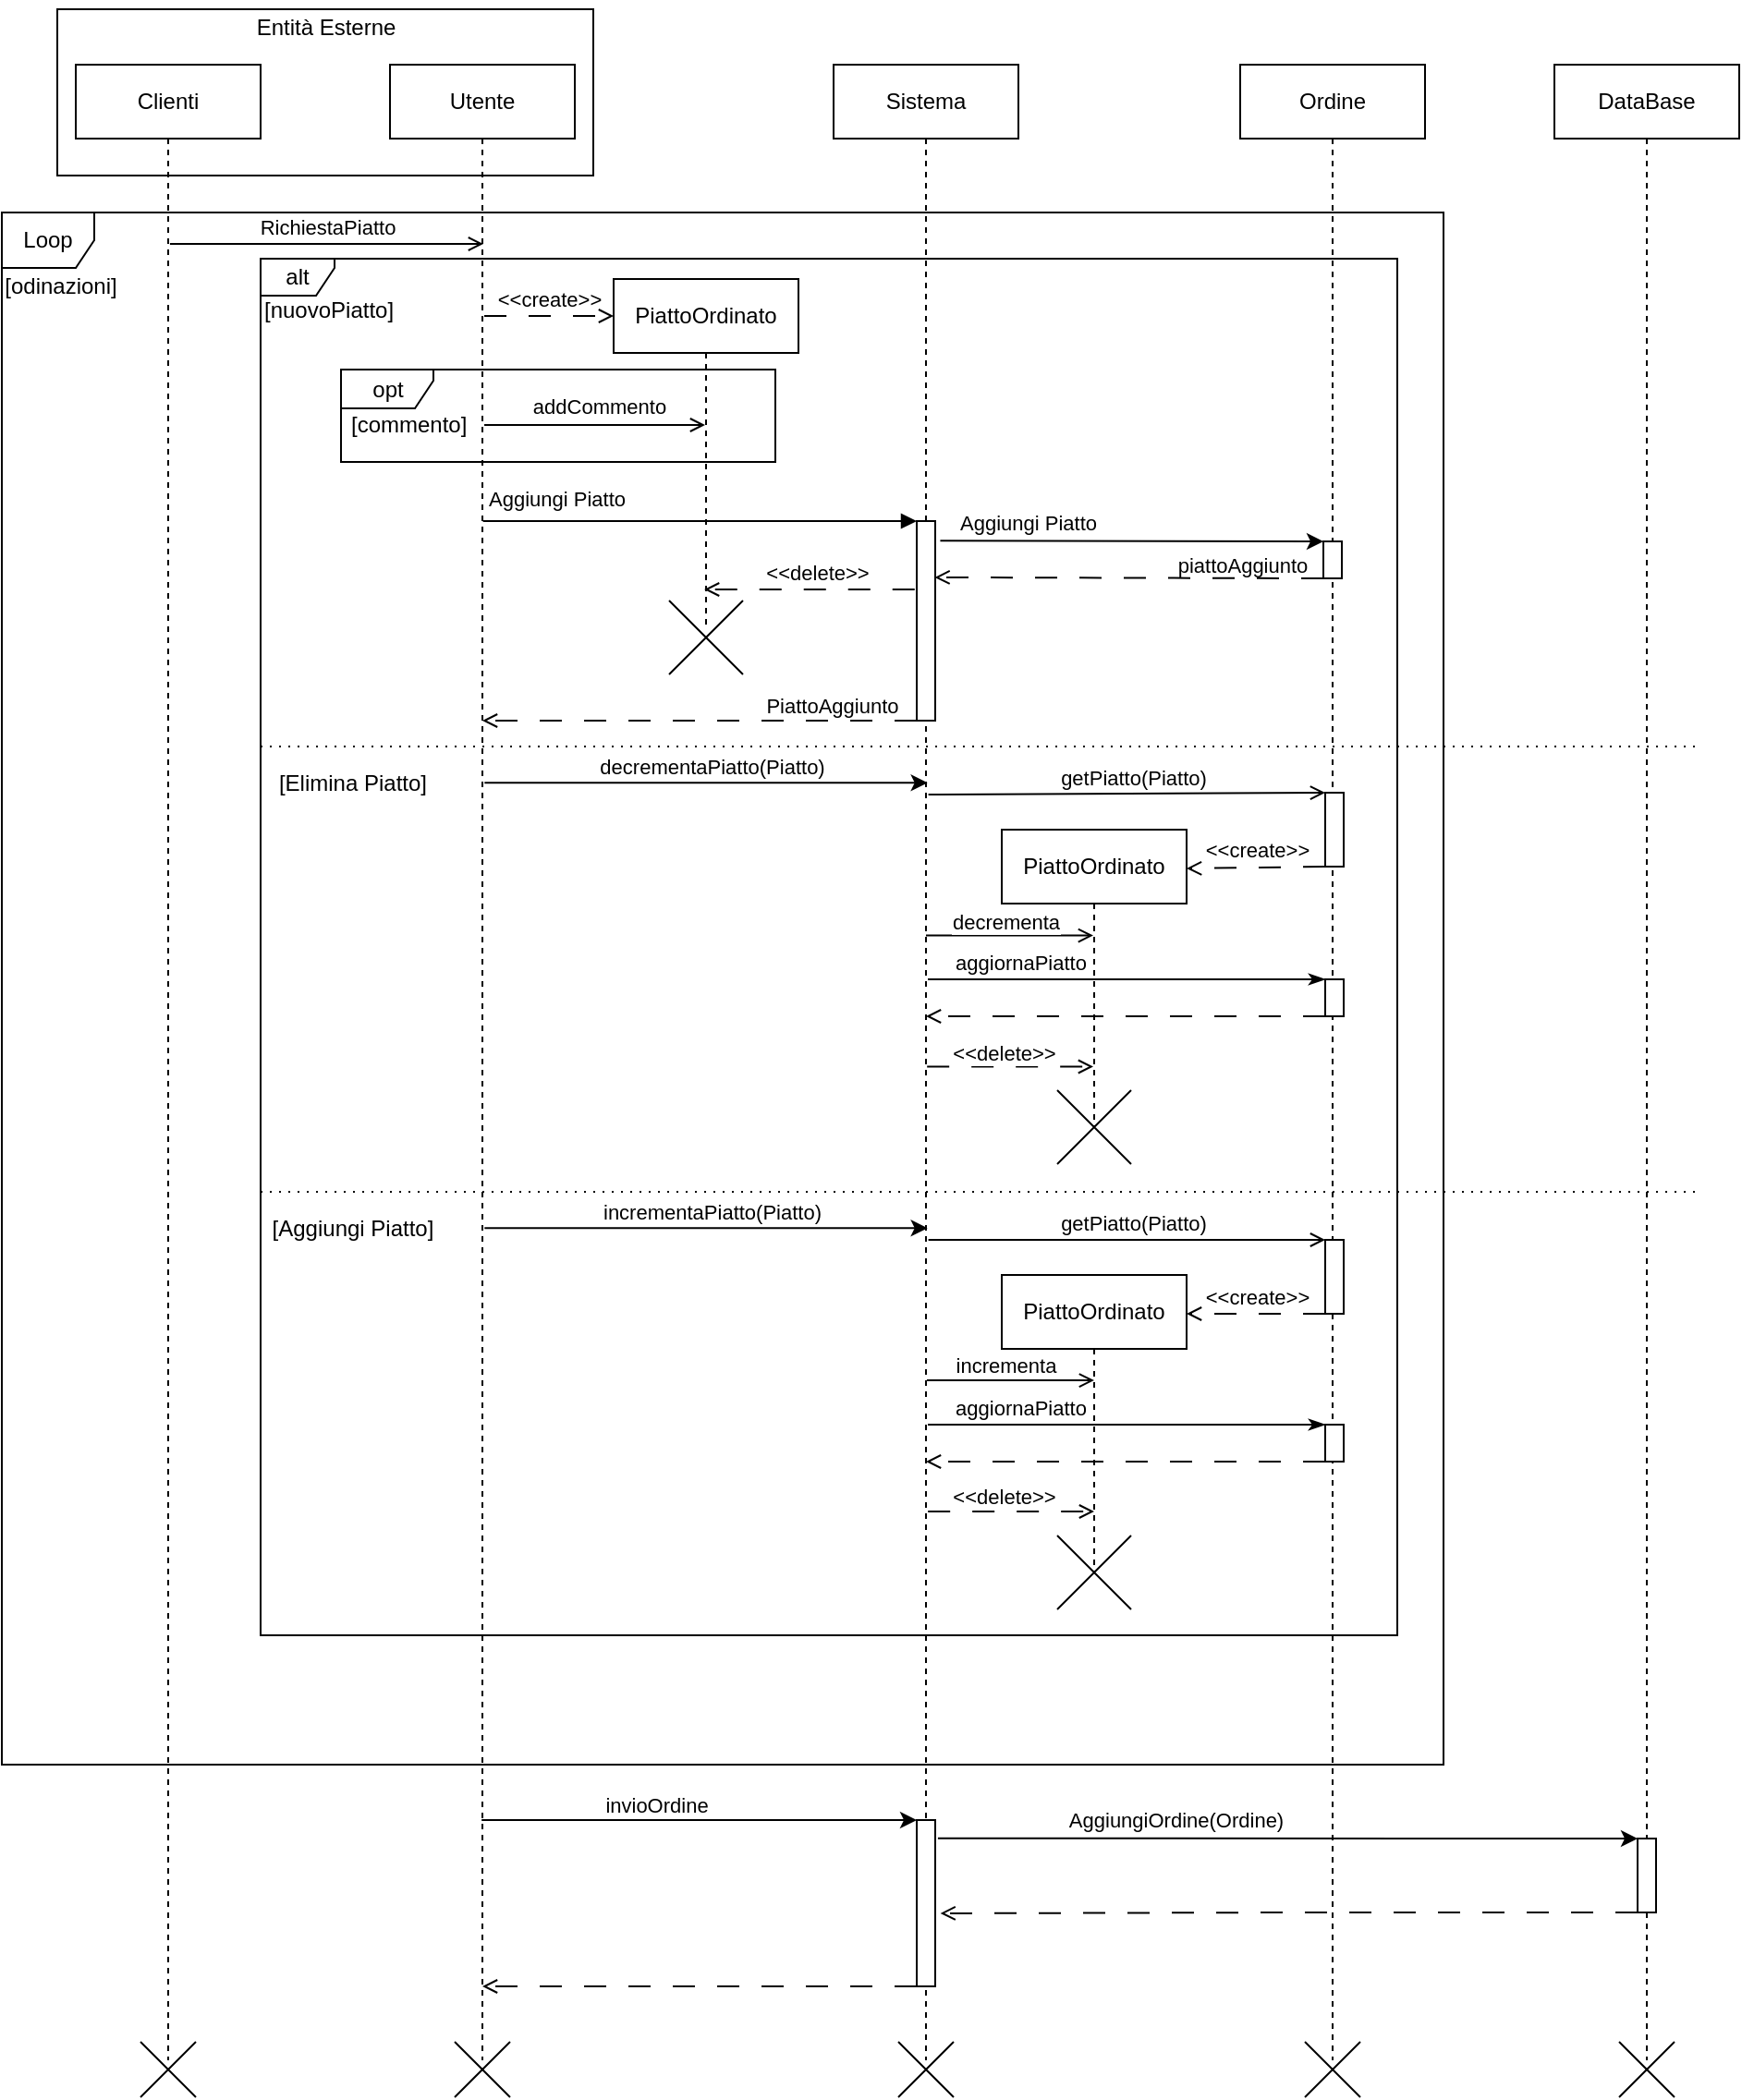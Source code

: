 <mxfile version="22.0.2" type="device">
  <diagram name="Ordinazione" id="qI2EQgOO5cWlkfOY1SX8">
    <mxGraphModel dx="2100" dy="2411" grid="1" gridSize="10" guides="1" tooltips="1" connect="1" arrows="1" fold="1" page="1" pageScale="1" pageWidth="827" pageHeight="1169" math="0" shadow="0">
      <root>
        <mxCell id="0" />
        <mxCell id="1" parent="0" />
        <mxCell id="PLKHQHZjEsJPy4QAIECw-188" value="" style="rounded=0;whiteSpace=wrap;html=1;" vertex="1" parent="1">
          <mxGeometry x="70" y="-1150" width="290" height="90" as="geometry" />
        </mxCell>
        <mxCell id="APTU7P403he37gXdl8DP-2" value="Ordine" style="shape=umlLifeline;perimeter=lifelinePerimeter;whiteSpace=wrap;html=1;container=1;dropTarget=0;collapsible=0;recursiveResize=0;outlineConnect=0;portConstraint=eastwest;newEdgeStyle={&quot;edgeStyle&quot;:&quot;elbowEdgeStyle&quot;,&quot;elbow&quot;:&quot;vertical&quot;,&quot;curved&quot;:0,&quot;rounded&quot;:0};" parent="1" vertex="1">
          <mxGeometry x="710" y="-1120" width="100" height="1080" as="geometry" />
        </mxCell>
        <mxCell id="PLKHQHZjEsJPy4QAIECw-101" value="Sistema" style="shape=umlLifeline;perimeter=lifelinePerimeter;whiteSpace=wrap;html=1;container=1;dropTarget=0;collapsible=0;recursiveResize=0;outlineConnect=0;portConstraint=eastwest;newEdgeStyle={&quot;edgeStyle&quot;:&quot;elbowEdgeStyle&quot;,&quot;elbow&quot;:&quot;vertical&quot;,&quot;curved&quot;:0,&quot;rounded&quot;:0};" vertex="1" parent="1">
          <mxGeometry x="490" y="-1120" width="100" height="1080" as="geometry" />
        </mxCell>
        <mxCell id="APTU7P403he37gXdl8DP-1" value="Utente" style="shape=umlLifeline;perimeter=lifelinePerimeter;whiteSpace=wrap;html=1;container=1;dropTarget=0;collapsible=0;recursiveResize=0;outlineConnect=0;portConstraint=eastwest;newEdgeStyle={&quot;edgeStyle&quot;:&quot;elbowEdgeStyle&quot;,&quot;elbow&quot;:&quot;vertical&quot;,&quot;curved&quot;:0,&quot;rounded&quot;:0};" parent="1" vertex="1">
          <mxGeometry x="250" y="-1120" width="100" height="1080" as="geometry" />
        </mxCell>
        <mxCell id="APTU7P403he37gXdl8DP-3" value="DataBase" style="shape=umlLifeline;perimeter=lifelinePerimeter;whiteSpace=wrap;html=1;container=1;dropTarget=0;collapsible=0;recursiveResize=0;outlineConnect=0;portConstraint=eastwest;newEdgeStyle={&quot;edgeStyle&quot;:&quot;elbowEdgeStyle&quot;,&quot;elbow&quot;:&quot;vertical&quot;,&quot;curved&quot;:0,&quot;rounded&quot;:0};" parent="1" vertex="1">
          <mxGeometry x="880" y="-1120" width="100" height="1080" as="geometry" />
        </mxCell>
        <mxCell id="PLKHQHZjEsJPy4QAIECw-1" value="Clienti" style="shape=umlLifeline;perimeter=lifelinePerimeter;whiteSpace=wrap;html=1;container=1;dropTarget=0;collapsible=0;recursiveResize=0;outlineConnect=0;portConstraint=eastwest;newEdgeStyle={&quot;edgeStyle&quot;:&quot;elbowEdgeStyle&quot;,&quot;elbow&quot;:&quot;vertical&quot;,&quot;curved&quot;:0,&quot;rounded&quot;:0};" vertex="1" parent="1">
          <mxGeometry x="80" y="-1120" width="100" height="1080" as="geometry" />
        </mxCell>
        <mxCell id="PLKHQHZjEsJPy4QAIECw-2" value="Loop" style="shape=umlFrame;whiteSpace=wrap;html=1;pointerEvents=0;recursiveResize=0;container=1;collapsible=0;width=50;" vertex="1" parent="1">
          <mxGeometry x="40" y="-1040" width="780" height="840" as="geometry" />
        </mxCell>
        <mxCell id="PLKHQHZjEsJPy4QAIECw-6" value="alt" style="shape=umlFrame;whiteSpace=wrap;html=1;pointerEvents=0;recursiveResize=0;container=1;collapsible=0;width=40;height=20;" vertex="1" parent="PLKHQHZjEsJPy4QAIECw-2">
          <mxGeometry x="140" y="25" width="615" height="745" as="geometry" />
        </mxCell>
        <mxCell id="PLKHQHZjEsJPy4QAIECw-7" value="[nuovoPiatto]" style="text;html=1;" vertex="1" parent="PLKHQHZjEsJPy4QAIECw-6">
          <mxGeometry width="100" height="20" relative="1" as="geometry">
            <mxPoint y="14" as="offset" />
          </mxGeometry>
        </mxCell>
        <mxCell id="PLKHQHZjEsJPy4QAIECw-8" value="" style="line;strokeWidth=1;dashed=1;labelPosition=center;verticalLabelPosition=bottom;align=left;verticalAlign=top;spacingLeft=20;spacingTop=15;html=1;whiteSpace=wrap;dashPattern=1 4;" vertex="1" parent="PLKHQHZjEsJPy4QAIECw-6">
          <mxGeometry y="259" width="780" height="10" as="geometry" />
        </mxCell>
        <mxCell id="PLKHQHZjEsJPy4QAIECw-10" value="PiattoOrdinato" style="shape=umlLifeline;perimeter=lifelinePerimeter;whiteSpace=wrap;html=1;container=1;dropTarget=0;collapsible=0;recursiveResize=0;outlineConnect=0;portConstraint=eastwest;newEdgeStyle={&quot;edgeStyle&quot;:&quot;elbowEdgeStyle&quot;,&quot;elbow&quot;:&quot;vertical&quot;,&quot;curved&quot;:0,&quot;rounded&quot;:0};" vertex="1" parent="PLKHQHZjEsJPy4QAIECw-6">
          <mxGeometry x="191" y="11" width="100" height="189" as="geometry" />
        </mxCell>
        <mxCell id="PLKHQHZjEsJPy4QAIECw-18" value="&amp;lt;&amp;lt;create&amp;gt;&amp;gt;" style="html=1;verticalAlign=bottom;labelBackgroundColor=none;endArrow=open;endFill=0;dashed=1;rounded=0;dashPattern=12 12;" edge="1" parent="PLKHQHZjEsJPy4QAIECw-6">
          <mxGeometry width="160" relative="1" as="geometry">
            <mxPoint x="121" y="31" as="sourcePoint" />
            <mxPoint x="191.0" y="31" as="targetPoint" />
          </mxGeometry>
        </mxCell>
        <mxCell id="PLKHQHZjEsJPy4QAIECw-20" value="" style="html=1;verticalAlign=bottom;labelBackgroundColor=none;endArrow=block;endFill=1;rounded=0;entryX=0;entryY=0;entryDx=0;entryDy=0;" edge="1" parent="PLKHQHZjEsJPy4QAIECw-6" target="PLKHQHZjEsJPy4QAIECw-182">
          <mxGeometry width="160" relative="1" as="geometry">
            <mxPoint x="120.324" y="142" as="sourcePoint" />
            <mxPoint x="360" y="142" as="targetPoint" />
          </mxGeometry>
        </mxCell>
        <mxCell id="PLKHQHZjEsJPy4QAIECw-21" value="Aggiungi Piatto" style="edgeLabel;html=1;align=center;verticalAlign=middle;resizable=0;points=[];" vertex="1" connectable="0" parent="PLKHQHZjEsJPy4QAIECw-20">
          <mxGeometry x="-0.14" y="-1" relative="1" as="geometry">
            <mxPoint x="-62" y="-13" as="offset" />
          </mxGeometry>
        </mxCell>
        <mxCell id="PLKHQHZjEsJPy4QAIECw-24" value="[Elimina Piatto]" style="text;strokeColor=none;align=center;fillColor=none;html=1;verticalAlign=middle;whiteSpace=wrap;rounded=0;" vertex="1" parent="PLKHQHZjEsJPy4QAIECw-6">
          <mxGeometry x="-30" y="269" width="160" height="30" as="geometry" />
        </mxCell>
        <mxCell id="PLKHQHZjEsJPy4QAIECw-25" value="PiattoOrdinato" style="shape=umlLifeline;perimeter=lifelinePerimeter;whiteSpace=wrap;html=1;container=1;dropTarget=0;collapsible=0;recursiveResize=0;outlineConnect=0;portConstraint=eastwest;newEdgeStyle={&quot;edgeStyle&quot;:&quot;elbowEdgeStyle&quot;,&quot;elbow&quot;:&quot;vertical&quot;,&quot;curved&quot;:0,&quot;rounded&quot;:0};" vertex="1" parent="PLKHQHZjEsJPy4QAIECw-6">
          <mxGeometry x="401" y="309" width="100" height="161" as="geometry" />
        </mxCell>
        <mxCell id="PLKHQHZjEsJPy4QAIECw-30" value="" style="endArrow=classic;html=1;rounded=0;" edge="1" parent="PLKHQHZjEsJPy4QAIECw-6">
          <mxGeometry width="50" height="50" relative="1" as="geometry">
            <mxPoint x="121.15" y="283.66" as="sourcePoint" />
            <mxPoint x="360.84" y="283.66" as="targetPoint" />
          </mxGeometry>
        </mxCell>
        <mxCell id="PLKHQHZjEsJPy4QAIECw-31" value="decrementaPiatto(Piatto)" style="edgeLabel;html=1;align=center;verticalAlign=middle;resizable=0;points=[];" vertex="1" connectable="0" parent="PLKHQHZjEsJPy4QAIECw-30">
          <mxGeometry x="0.061" relative="1" as="geometry">
            <mxPoint x="-4" y="-9" as="offset" />
          </mxGeometry>
        </mxCell>
        <mxCell id="PLKHQHZjEsJPy4QAIECw-53" value="" style="endArrow=open;html=1;rounded=0;endFill=0;" edge="1" parent="PLKHQHZjEsJPy4QAIECw-6">
          <mxGeometry width="50" height="50" relative="1" as="geometry">
            <mxPoint x="121.012" y="90" as="sourcePoint" />
            <mxPoint x="240.5" y="90" as="targetPoint" />
          </mxGeometry>
        </mxCell>
        <mxCell id="PLKHQHZjEsJPy4QAIECw-61" value="addCommento" style="edgeLabel;html=1;align=center;verticalAlign=middle;resizable=0;points=[];" vertex="1" connectable="0" parent="PLKHQHZjEsJPy4QAIECw-53">
          <mxGeometry x="0.05" y="-1" relative="1" as="geometry">
            <mxPoint x="-1" y="-11" as="offset" />
          </mxGeometry>
        </mxCell>
        <mxCell id="PLKHQHZjEsJPy4QAIECw-58" value="opt" style="shape=umlFrame;whiteSpace=wrap;html=1;pointerEvents=0;recursiveResize=0;container=1;collapsible=0;width=50;height=21;" vertex="1" parent="PLKHQHZjEsJPy4QAIECw-6">
          <mxGeometry x="43.5" y="60" width="235" height="50" as="geometry" />
        </mxCell>
        <mxCell id="PLKHQHZjEsJPy4QAIECw-59" value="[commento]" style="text;html=1;" vertex="1" parent="PLKHQHZjEsJPy4QAIECw-58">
          <mxGeometry width="100" height="20" relative="1" as="geometry">
            <mxPoint x="3" y="16" as="offset" />
          </mxGeometry>
        </mxCell>
        <mxCell id="PLKHQHZjEsJPy4QAIECw-11" value="" style="shape=umlDestroy;dashed=0;targetShapes=umlLifeline;" vertex="1" parent="PLKHQHZjEsJPy4QAIECw-6">
          <mxGeometry x="221" y="185" width="40" height="40" as="geometry" />
        </mxCell>
        <mxCell id="PLKHQHZjEsJPy4QAIECw-110" value="" style="endArrow=open;html=1;rounded=0;entryX=0;entryY=0;entryDx=0;entryDy=0;endFill=0;" edge="1" parent="PLKHQHZjEsJPy4QAIECw-6" target="PLKHQHZjEsJPy4QAIECw-113">
          <mxGeometry width="50" height="50" relative="1" as="geometry">
            <mxPoint x="361.31" y="290.0" as="sourcePoint" />
            <mxPoint x="561" y="290" as="targetPoint" />
          </mxGeometry>
        </mxCell>
        <mxCell id="PLKHQHZjEsJPy4QAIECw-111" value="getPiatto(Piatto)" style="edgeLabel;html=1;align=center;verticalAlign=middle;resizable=0;points=[];" vertex="1" connectable="0" parent="PLKHQHZjEsJPy4QAIECw-110">
          <mxGeometry x="0.061" relative="1" as="geometry">
            <mxPoint x="-4" y="-9" as="offset" />
          </mxGeometry>
        </mxCell>
        <mxCell id="PLKHQHZjEsJPy4QAIECw-112" value="&amp;lt;&amp;lt;create&amp;gt;&amp;gt;" style="html=1;verticalAlign=bottom;labelBackgroundColor=none;endArrow=open;endFill=0;dashed=1;rounded=0;dashPattern=12 12;exitX=0;exitY=1;exitDx=0;exitDy=0;" edge="1" parent="PLKHQHZjEsJPy4QAIECw-6" source="PLKHQHZjEsJPy4QAIECw-113">
          <mxGeometry width="160" relative="1" as="geometry">
            <mxPoint x="606.59" y="330" as="sourcePoint" />
            <mxPoint x="501.002" y="330" as="targetPoint" />
          </mxGeometry>
        </mxCell>
        <mxCell id="PLKHQHZjEsJPy4QAIECw-119" value="" style="endArrow=classicThin;html=1;rounded=0;entryX=0;entryY=0;entryDx=0;entryDy=0;endFill=1;" edge="1" parent="PLKHQHZjEsJPy4QAIECw-6" target="PLKHQHZjEsJPy4QAIECw-121">
          <mxGeometry width="50" height="50" relative="1" as="geometry">
            <mxPoint x="361.0" y="390.0" as="sourcePoint" />
            <mxPoint x="575.69" y="390" as="targetPoint" />
          </mxGeometry>
        </mxCell>
        <mxCell id="PLKHQHZjEsJPy4QAIECw-120" value="aggiornaPiatto" style="edgeLabel;html=1;align=center;verticalAlign=middle;resizable=0;points=[];" vertex="1" connectable="0" parent="PLKHQHZjEsJPy4QAIECw-119">
          <mxGeometry x="0.061" relative="1" as="geometry">
            <mxPoint x="-64" y="-9" as="offset" />
          </mxGeometry>
        </mxCell>
        <mxCell id="PLKHQHZjEsJPy4QAIECw-121" value="" style="rounded=0;whiteSpace=wrap;html=1;" vertex="1" parent="PLKHQHZjEsJPy4QAIECw-6">
          <mxGeometry x="576" y="390" width="10" height="20" as="geometry" />
        </mxCell>
        <mxCell id="PLKHQHZjEsJPy4QAIECw-127" value="" style="shape=umlDestroy;dashed=0;targetShapes=umlLifeline;" vertex="1" parent="PLKHQHZjEsJPy4QAIECw-6">
          <mxGeometry x="431" y="450" width="40" height="40" as="geometry" />
        </mxCell>
        <mxCell id="PLKHQHZjEsJPy4QAIECw-128" value="" style="line;strokeWidth=1;dashed=1;labelPosition=center;verticalLabelPosition=bottom;align=left;verticalAlign=top;spacingLeft=20;spacingTop=15;html=1;whiteSpace=wrap;dashPattern=1 4;" vertex="1" parent="PLKHQHZjEsJPy4QAIECw-6">
          <mxGeometry y="500" width="780" height="10" as="geometry" />
        </mxCell>
        <mxCell id="PLKHQHZjEsJPy4QAIECw-165" value="" style="rounded=0;whiteSpace=wrap;html=1;" vertex="1" parent="PLKHQHZjEsJPy4QAIECw-6">
          <mxGeometry x="576" y="531" width="10" height="40" as="geometry" />
        </mxCell>
        <mxCell id="PLKHQHZjEsJPy4QAIECw-166" value="[Aggiungi Piatto]" style="text;strokeColor=none;align=center;fillColor=none;html=1;verticalAlign=middle;whiteSpace=wrap;rounded=0;" vertex="1" parent="PLKHQHZjEsJPy4QAIECw-6">
          <mxGeometry x="-30" y="510" width="160" height="30" as="geometry" />
        </mxCell>
        <mxCell id="PLKHQHZjEsJPy4QAIECw-167" value="PiattoOrdinato" style="shape=umlLifeline;perimeter=lifelinePerimeter;whiteSpace=wrap;html=1;container=1;dropTarget=0;collapsible=0;recursiveResize=0;outlineConnect=0;portConstraint=eastwest;newEdgeStyle={&quot;edgeStyle&quot;:&quot;elbowEdgeStyle&quot;,&quot;elbow&quot;:&quot;vertical&quot;,&quot;curved&quot;:0,&quot;rounded&quot;:0};" vertex="1" parent="PLKHQHZjEsJPy4QAIECw-6">
          <mxGeometry x="401" y="550" width="100" height="161" as="geometry" />
        </mxCell>
        <mxCell id="PLKHQHZjEsJPy4QAIECw-168" value="" style="endArrow=classic;html=1;rounded=0;" edge="1" parent="PLKHQHZjEsJPy4QAIECw-6">
          <mxGeometry width="50" height="50" relative="1" as="geometry">
            <mxPoint x="121.15" y="524.66" as="sourcePoint" />
            <mxPoint x="360.84" y="524.66" as="targetPoint" />
          </mxGeometry>
        </mxCell>
        <mxCell id="PLKHQHZjEsJPy4QAIECw-169" value="incrementaPiatto(Piatto)" style="edgeLabel;html=1;align=center;verticalAlign=middle;resizable=0;points=[];" vertex="1" connectable="0" parent="PLKHQHZjEsJPy4QAIECw-168">
          <mxGeometry x="0.061" relative="1" as="geometry">
            <mxPoint x="-4" y="-9" as="offset" />
          </mxGeometry>
        </mxCell>
        <mxCell id="PLKHQHZjEsJPy4QAIECw-170" value="" style="endArrow=open;html=1;rounded=0;entryX=0;entryY=0;entryDx=0;entryDy=0;endFill=0;" edge="1" parent="PLKHQHZjEsJPy4QAIECw-6" target="PLKHQHZjEsJPy4QAIECw-165">
          <mxGeometry width="50" height="50" relative="1" as="geometry">
            <mxPoint x="361.31" y="531.0" as="sourcePoint" />
            <mxPoint x="561" y="531" as="targetPoint" />
          </mxGeometry>
        </mxCell>
        <mxCell id="PLKHQHZjEsJPy4QAIECw-171" value="getPiatto(Piatto)" style="edgeLabel;html=1;align=center;verticalAlign=middle;resizable=0;points=[];" vertex="1" connectable="0" parent="PLKHQHZjEsJPy4QAIECw-170">
          <mxGeometry x="0.061" relative="1" as="geometry">
            <mxPoint x="-4" y="-9" as="offset" />
          </mxGeometry>
        </mxCell>
        <mxCell id="PLKHQHZjEsJPy4QAIECw-172" value="&amp;lt;&amp;lt;create&amp;gt;&amp;gt;" style="html=1;verticalAlign=bottom;labelBackgroundColor=none;endArrow=open;endFill=0;dashed=1;rounded=0;dashPattern=12 12;exitX=0;exitY=1;exitDx=0;exitDy=0;" edge="1" parent="PLKHQHZjEsJPy4QAIECw-6" source="PLKHQHZjEsJPy4QAIECw-165">
          <mxGeometry width="160" relative="1" as="geometry">
            <mxPoint x="606.59" y="571" as="sourcePoint" />
            <mxPoint x="501.002" y="571" as="targetPoint" />
          </mxGeometry>
        </mxCell>
        <mxCell id="PLKHQHZjEsJPy4QAIECw-173" value="" style="endArrow=classicThin;html=1;rounded=0;entryX=0;entryY=0;entryDx=0;entryDy=0;endFill=1;" edge="1" parent="PLKHQHZjEsJPy4QAIECw-6" target="PLKHQHZjEsJPy4QAIECw-175">
          <mxGeometry width="50" height="50" relative="1" as="geometry">
            <mxPoint x="361.0" y="631.0" as="sourcePoint" />
            <mxPoint x="575.69" y="631" as="targetPoint" />
          </mxGeometry>
        </mxCell>
        <mxCell id="PLKHQHZjEsJPy4QAIECw-174" value="aggiornaPiatto" style="edgeLabel;html=1;align=center;verticalAlign=middle;resizable=0;points=[];" vertex="1" connectable="0" parent="PLKHQHZjEsJPy4QAIECw-173">
          <mxGeometry x="0.061" relative="1" as="geometry">
            <mxPoint x="-64" y="-9" as="offset" />
          </mxGeometry>
        </mxCell>
        <mxCell id="PLKHQHZjEsJPy4QAIECw-175" value="" style="rounded=0;whiteSpace=wrap;html=1;" vertex="1" parent="PLKHQHZjEsJPy4QAIECw-6">
          <mxGeometry x="576" y="631" width="10" height="20" as="geometry" />
        </mxCell>
        <mxCell id="PLKHQHZjEsJPy4QAIECw-176" value="" style="shape=umlDestroy;dashed=0;targetShapes=umlLifeline;" vertex="1" parent="PLKHQHZjEsJPy4QAIECw-6">
          <mxGeometry x="431" y="691" width="40" height="40" as="geometry" />
        </mxCell>
        <mxCell id="PLKHQHZjEsJPy4QAIECw-177" value="" style="endArrow=open;html=1;rounded=0;endFill=0;" edge="1" parent="PLKHQHZjEsJPy4QAIECw-6">
          <mxGeometry width="50" height="50" relative="1" as="geometry">
            <mxPoint x="360.5" y="607.026" as="sourcePoint" />
            <mxPoint x="450.987" y="607.026" as="targetPoint" />
            <Array as="points">
              <mxPoint x="360.987" y="607.026" />
            </Array>
          </mxGeometry>
        </mxCell>
        <mxCell id="PLKHQHZjEsJPy4QAIECw-178" value="incrementa" style="edgeLabel;html=1;align=center;verticalAlign=middle;resizable=0;points=[];" vertex="1" connectable="0" parent="PLKHQHZjEsJPy4QAIECw-177">
          <mxGeometry x="-0.061" y="1" relative="1" as="geometry">
            <mxPoint y="-7" as="offset" />
          </mxGeometry>
        </mxCell>
        <mxCell id="PLKHQHZjEsJPy4QAIECw-179" value="" style="endArrow=open;html=1;rounded=0;dashed=1;endFill=0;dashPattern=12 12;exitX=0;exitY=1;exitDx=0;exitDy=0;" edge="1" parent="PLKHQHZjEsJPy4QAIECw-6" source="PLKHQHZjEsJPy4QAIECw-175">
          <mxGeometry width="50" height="50" relative="1" as="geometry">
            <mxPoint x="570.45" y="651" as="sourcePoint" />
            <mxPoint x="360" y="651" as="targetPoint" />
          </mxGeometry>
        </mxCell>
        <mxCell id="PLKHQHZjEsJPy4QAIECw-180" value="" style="endArrow=open;html=1;rounded=0;dashed=1;endFill=0;dashPattern=12 12;" edge="1" parent="PLKHQHZjEsJPy4QAIECw-6">
          <mxGeometry width="50" height="50" relative="1" as="geometry">
            <mxPoint x="361.083" y="678" as="sourcePoint" />
            <mxPoint x="451" y="678" as="targetPoint" />
          </mxGeometry>
        </mxCell>
        <mxCell id="PLKHQHZjEsJPy4QAIECw-181" value="&amp;lt;&amp;lt;delete&amp;gt;&amp;gt;" style="edgeLabel;html=1;align=center;verticalAlign=middle;resizable=0;points=[];" vertex="1" connectable="0" parent="PLKHQHZjEsJPy4QAIECw-180">
          <mxGeometry x="-0.157" relative="1" as="geometry">
            <mxPoint x="3" y="-8" as="offset" />
          </mxGeometry>
        </mxCell>
        <mxCell id="PLKHQHZjEsJPy4QAIECw-182" value="" style="rounded=0;whiteSpace=wrap;html=1;" vertex="1" parent="PLKHQHZjEsJPy4QAIECw-6">
          <mxGeometry x="355" y="142" width="10" height="108" as="geometry" />
        </mxCell>
        <mxCell id="PLKHQHZjEsJPy4QAIECw-108" value="" style="endArrow=open;html=1;rounded=0;endFill=0;dashed=1;dashPattern=12 12;" edge="1" parent="PLKHQHZjEsJPy4QAIECw-6">
          <mxGeometry width="50" height="50" relative="1" as="geometry">
            <mxPoint x="355" y="250" as="sourcePoint" />
            <mxPoint x="120" y="250" as="targetPoint" />
          </mxGeometry>
        </mxCell>
        <mxCell id="PLKHQHZjEsJPy4QAIECw-109" value="PiattoAggiunto" style="edgeLabel;html=1;align=center;verticalAlign=middle;resizable=0;points=[];" vertex="1" connectable="0" parent="PLKHQHZjEsJPy4QAIECw-108">
          <mxGeometry x="0.591" y="-1" relative="1" as="geometry">
            <mxPoint x="141" y="-7" as="offset" />
          </mxGeometry>
        </mxCell>
        <mxCell id="PLKHQHZjEsJPy4QAIECw-113" value="" style="rounded=0;whiteSpace=wrap;html=1;" vertex="1" parent="PLKHQHZjEsJPy4QAIECw-6">
          <mxGeometry x="576" y="289" width="10" height="40" as="geometry" />
        </mxCell>
        <mxCell id="PLKHQHZjEsJPy4QAIECw-115" value="" style="endArrow=open;html=1;rounded=0;endFill=0;" edge="1" parent="PLKHQHZjEsJPy4QAIECw-6">
          <mxGeometry width="50" height="50" relative="1" as="geometry">
            <mxPoint x="360" y="366.276" as="sourcePoint" />
            <mxPoint x="450.487" y="366.276" as="targetPoint" />
            <Array as="points">
              <mxPoint x="360.487" y="366.276" />
            </Array>
          </mxGeometry>
        </mxCell>
        <mxCell id="PLKHQHZjEsJPy4QAIECw-116" value="decrementa" style="edgeLabel;html=1;align=center;verticalAlign=middle;resizable=0;points=[];" vertex="1" connectable="0" parent="PLKHQHZjEsJPy4QAIECw-115">
          <mxGeometry x="-0.061" y="1" relative="1" as="geometry">
            <mxPoint y="-7" as="offset" />
          </mxGeometry>
        </mxCell>
        <mxCell id="PLKHQHZjEsJPy4QAIECw-125" value="" style="endArrow=open;html=1;rounded=0;dashed=1;endFill=0;dashPattern=12 12;" edge="1" parent="PLKHQHZjEsJPy4QAIECw-6">
          <mxGeometry width="50" height="50" relative="1" as="geometry">
            <mxPoint x="360.583" y="437.25" as="sourcePoint" />
            <mxPoint x="450.5" y="437.25" as="targetPoint" />
          </mxGeometry>
        </mxCell>
        <mxCell id="PLKHQHZjEsJPy4QAIECw-126" value="&amp;lt;&amp;lt;delete&amp;gt;&amp;gt;" style="edgeLabel;html=1;align=center;verticalAlign=middle;resizable=0;points=[];" vertex="1" connectable="0" parent="PLKHQHZjEsJPy4QAIECw-125">
          <mxGeometry x="-0.157" relative="1" as="geometry">
            <mxPoint x="3" y="-8" as="offset" />
          </mxGeometry>
        </mxCell>
        <mxCell id="PLKHQHZjEsJPy4QAIECw-4" value="[odinazioni]" style="text;strokeColor=none;align=center;fillColor=none;html=1;verticalAlign=middle;whiteSpace=wrap;rounded=0;" vertex="1" parent="PLKHQHZjEsJPy4QAIECw-2">
          <mxGeometry x="2" y="25" width="60" height="30" as="geometry" />
        </mxCell>
        <mxCell id="PLKHQHZjEsJPy4QAIECw-5" style="edgeStyle=orthogonalEdgeStyle;rounded=0;orthogonalLoop=1;jettySize=auto;html=1;exitX=0.5;exitY=1;exitDx=0;exitDy=0;" edge="1" parent="PLKHQHZjEsJPy4QAIECw-2">
          <mxGeometry relative="1" as="geometry">
            <mxPoint x="110" y="71" as="sourcePoint" />
            <mxPoint x="110" y="71" as="targetPoint" />
          </mxGeometry>
        </mxCell>
        <mxCell id="PLKHQHZjEsJPy4QAIECw-17" value="RichiestaPiatto" style="html=1;verticalAlign=bottom;labelBackgroundColor=none;endArrow=open;endFill=0;rounded=0;" edge="1" parent="PLKHQHZjEsJPy4QAIECw-2">
          <mxGeometry width="160" relative="1" as="geometry">
            <mxPoint x="90.959" y="17" as="sourcePoint" />
            <mxPoint x="260.5" y="17" as="targetPoint" />
          </mxGeometry>
        </mxCell>
        <mxCell id="PLKHQHZjEsJPy4QAIECw-23" value="" style="rounded=0;whiteSpace=wrap;html=1;" vertex="1" parent="1">
          <mxGeometry x="755" y="-862" width="10" height="20" as="geometry" />
        </mxCell>
        <mxCell id="PLKHQHZjEsJPy4QAIECw-102" value="" style="endArrow=classic;html=1;rounded=0;entryX=0;entryY=0;entryDx=0;entryDy=0;exitX=1.273;exitY=0.098;exitDx=0;exitDy=0;exitPerimeter=0;" edge="1" parent="1" source="PLKHQHZjEsJPy4QAIECw-182" target="PLKHQHZjEsJPy4QAIECw-23">
          <mxGeometry width="50" height="50" relative="1" as="geometry">
            <mxPoint x="540" y="-862" as="sourcePoint" />
            <mxPoint x="735.5" y="-862" as="targetPoint" />
          </mxGeometry>
        </mxCell>
        <mxCell id="PLKHQHZjEsJPy4QAIECw-103" value="Aggiungi Piatto" style="edgeLabel;html=1;align=center;verticalAlign=middle;resizable=0;points=[];" vertex="1" connectable="0" parent="PLKHQHZjEsJPy4QAIECw-102">
          <mxGeometry x="-0.351" relative="1" as="geometry">
            <mxPoint x="-20" y="-10" as="offset" />
          </mxGeometry>
        </mxCell>
        <mxCell id="PLKHQHZjEsJPy4QAIECw-105" value="piattoAggiunto" style="html=1;verticalAlign=bottom;labelBackgroundColor=none;endArrow=open;endFill=0;dashed=1;rounded=0;exitX=0;exitY=1;exitDx=0;exitDy=0;dashPattern=12 12;entryX=0.975;entryY=0.282;entryDx=0;entryDy=0;entryPerimeter=0;" edge="1" parent="1" source="PLKHQHZjEsJPy4QAIECw-23" target="PLKHQHZjEsJPy4QAIECw-182">
          <mxGeometry x="-0.581" y="2" width="160" relative="1" as="geometry">
            <mxPoint x="735.41" y="-842" as="sourcePoint" />
            <mxPoint x="540" y="-842" as="targetPoint" />
            <mxPoint as="offset" />
          </mxGeometry>
        </mxCell>
        <mxCell id="PLKHQHZjEsJPy4QAIECw-106" value="" style="endArrow=open;html=1;rounded=0;dashed=1;endFill=0;dashPattern=12 12;exitX=-0.113;exitY=0.343;exitDx=0;exitDy=0;exitPerimeter=0;" edge="1" parent="1" source="PLKHQHZjEsJPy4QAIECw-182">
          <mxGeometry width="50" height="50" relative="1" as="geometry">
            <mxPoint x="540" y="-836" as="sourcePoint" />
            <mxPoint x="420.045" y="-836" as="targetPoint" />
          </mxGeometry>
        </mxCell>
        <mxCell id="PLKHQHZjEsJPy4QAIECw-107" value="&amp;lt;&amp;lt;delete&amp;gt;&amp;gt;" style="edgeLabel;html=1;align=center;verticalAlign=middle;resizable=0;points=[];" vertex="1" connectable="0" parent="PLKHQHZjEsJPy4QAIECw-106">
          <mxGeometry x="-0.253" y="-2" relative="1" as="geometry">
            <mxPoint x="-11" y="-7" as="offset" />
          </mxGeometry>
        </mxCell>
        <mxCell id="PLKHQHZjEsJPy4QAIECw-123" value="" style="endArrow=open;html=1;rounded=0;dashed=1;endFill=0;dashPattern=12 12;exitX=0;exitY=1;exitDx=0;exitDy=0;" edge="1" parent="1" source="PLKHQHZjEsJPy4QAIECw-121" target="PLKHQHZjEsJPy4QAIECw-101">
          <mxGeometry width="50" height="50" relative="1" as="geometry">
            <mxPoint x="570.45" y="-600" as="sourcePoint" />
            <mxPoint x="360.324" y="-600" as="targetPoint" />
          </mxGeometry>
        </mxCell>
        <mxCell id="PLKHQHZjEsJPy4QAIECw-189" value="Entità Esterne" style="text;strokeColor=none;align=center;fillColor=none;html=1;verticalAlign=middle;whiteSpace=wrap;rounded=0;" vertex="1" parent="1">
          <mxGeometry x="162.5" y="-1155" width="105" height="30" as="geometry" />
        </mxCell>
        <mxCell id="PLKHQHZjEsJPy4QAIECw-190" value="" style="endArrow=classic;html=1;rounded=0;entryX=0;entryY=0;entryDx=0;entryDy=0;" edge="1" parent="1" target="PLKHQHZjEsJPy4QAIECw-193">
          <mxGeometry width="50" height="50" relative="1" as="geometry">
            <mxPoint x="299.591" y="-170" as="sourcePoint" />
            <mxPoint x="539.5" y="-170" as="targetPoint" />
          </mxGeometry>
        </mxCell>
        <mxCell id="PLKHQHZjEsJPy4QAIECw-191" value="invioOrdine" style="edgeLabel;html=1;align=center;verticalAlign=middle;resizable=0;points=[];" vertex="1" connectable="0" parent="PLKHQHZjEsJPy4QAIECw-190">
          <mxGeometry x="-0.332" relative="1" as="geometry">
            <mxPoint x="16" y="-8" as="offset" />
          </mxGeometry>
        </mxCell>
        <mxCell id="PLKHQHZjEsJPy4QAIECw-193" value="" style="rounded=0;whiteSpace=wrap;html=1;" vertex="1" parent="1">
          <mxGeometry x="535" y="-170" width="10" height="90" as="geometry" />
        </mxCell>
        <mxCell id="PLKHQHZjEsJPy4QAIECw-194" value="" style="endArrow=classic;html=1;rounded=0;entryX=0;entryY=0;entryDx=0;entryDy=0;exitX=1.146;exitY=0.11;exitDx=0;exitDy=0;exitPerimeter=0;" edge="1" parent="1" source="PLKHQHZjEsJPy4QAIECw-193" target="PLKHQHZjEsJPy4QAIECw-196">
          <mxGeometry width="50" height="50" relative="1" as="geometry">
            <mxPoint x="550" y="-160" as="sourcePoint" />
            <mxPoint x="930" y="-160" as="targetPoint" />
          </mxGeometry>
        </mxCell>
        <mxCell id="PLKHQHZjEsJPy4QAIECw-195" value="AggiungiOrdine(Ordine)" style="edgeLabel;html=1;align=center;verticalAlign=middle;resizable=0;points=[];" vertex="1" connectable="0" parent="PLKHQHZjEsJPy4QAIECw-194">
          <mxGeometry x="-0.32" y="-3" relative="1" as="geometry">
            <mxPoint y="-13" as="offset" />
          </mxGeometry>
        </mxCell>
        <mxCell id="PLKHQHZjEsJPy4QAIECw-196" value="" style="rounded=0;whiteSpace=wrap;html=1;" vertex="1" parent="1">
          <mxGeometry x="925" y="-160" width="10" height="40" as="geometry" />
        </mxCell>
        <mxCell id="PLKHQHZjEsJPy4QAIECw-198" style="edgeStyle=orthogonalEdgeStyle;rounded=0;orthogonalLoop=1;jettySize=auto;html=1;exitX=0;exitY=1;exitDx=0;exitDy=0;entryX=1.28;entryY=0.561;entryDx=0;entryDy=0;entryPerimeter=0;endArrow=open;endFill=0;dashed=1;dashPattern=12 12;" edge="1" parent="1" source="PLKHQHZjEsJPy4QAIECw-196" target="PLKHQHZjEsJPy4QAIECw-193">
          <mxGeometry relative="1" as="geometry">
            <Array as="points">
              <mxPoint x="735" y="-120" />
            </Array>
          </mxGeometry>
        </mxCell>
        <mxCell id="PLKHQHZjEsJPy4QAIECw-200" value="" style="endArrow=open;html=1;rounded=0;exitX=0;exitY=1;exitDx=0;exitDy=0;endFill=0;dashed=1;dashPattern=12 12;" edge="1" parent="1" source="PLKHQHZjEsJPy4QAIECw-193" target="APTU7P403he37gXdl8DP-1">
          <mxGeometry width="50" height="50" relative="1" as="geometry">
            <mxPoint x="400" y="-150" as="sourcePoint" />
            <mxPoint x="450" y="-200" as="targetPoint" />
          </mxGeometry>
        </mxCell>
        <mxCell id="PLKHQHZjEsJPy4QAIECw-201" value="" style="shape=umlDestroy;html=1;" vertex="1" parent="1">
          <mxGeometry x="115" y="-50" width="30" height="30" as="geometry" />
        </mxCell>
        <mxCell id="PLKHQHZjEsJPy4QAIECw-202" value="" style="shape=umlDestroy;html=1;" vertex="1" parent="1">
          <mxGeometry x="285" y="-50" width="30" height="30" as="geometry" />
        </mxCell>
        <mxCell id="PLKHQHZjEsJPy4QAIECw-203" value="" style="shape=umlDestroy;html=1;" vertex="1" parent="1">
          <mxGeometry x="525" y="-50" width="30" height="30" as="geometry" />
        </mxCell>
        <mxCell id="PLKHQHZjEsJPy4QAIECw-204" value="" style="shape=umlDestroy;html=1;" vertex="1" parent="1">
          <mxGeometry x="745" y="-50" width="30" height="30" as="geometry" />
        </mxCell>
        <mxCell id="PLKHQHZjEsJPy4QAIECw-205" value="" style="shape=umlDestroy;html=1;" vertex="1" parent="1">
          <mxGeometry x="915" y="-50" width="30" height="30" as="geometry" />
        </mxCell>
      </root>
    </mxGraphModel>
  </diagram>
</mxfile>
